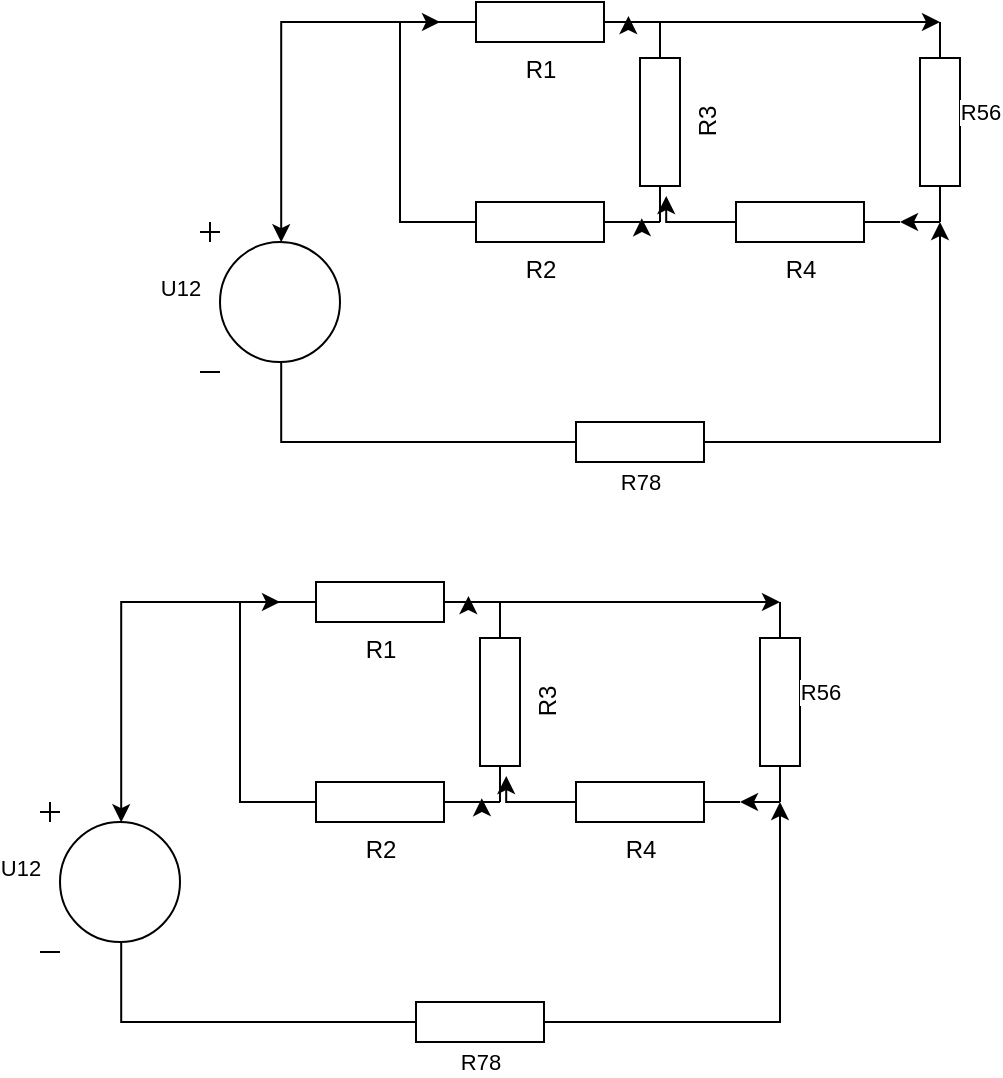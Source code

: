 <mxfile version="22.1.11" type="github">
  <diagram name="Page-1" id="339XkmLA1pPg-x-4NlNF">
    <mxGraphModel dx="879" dy="449" grid="1" gridSize="10" guides="1" tooltips="1" connect="1" arrows="1" fold="1" page="1" pageScale="1" pageWidth="850" pageHeight="1100" math="0" shadow="0">
      <root>
        <mxCell id="0" />
        <mxCell id="1" parent="0" />
        <mxCell id="kAc3U678Ay5j4QduvB6V-9" style="edgeStyle=orthogonalEdgeStyle;rounded=0;orthogonalLoop=1;jettySize=auto;html=1;endArrow=none;endFill=0;entryX=0.58;entryY=0.935;entryDx=0;entryDy=0;entryPerimeter=0;" parent="1" source="kAc3U678Ay5j4QduvB6V-1" target="kAc3U678Ay5j4QduvB6V-2" edge="1">
          <mxGeometry relative="1" as="geometry" />
        </mxCell>
        <mxCell id="kAc3U678Ay5j4QduvB6V-26" value="&lt;div&gt;U12&lt;/div&gt;" style="edgeLabel;html=1;align=center;verticalAlign=middle;resizable=0;points=[];" parent="kAc3U678Ay5j4QduvB6V-9" vertex="1" connectable="0">
          <mxGeometry x="0.609" y="-1" relative="1" as="geometry">
            <mxPoint x="-52" y="-71" as="offset" />
          </mxGeometry>
        </mxCell>
        <mxCell id="kAc3U678Ay5j4QduvB6V-1" value="" style="pointerEvents=1;verticalLabelPosition=bottom;shadow=0;dashed=0;align=center;html=1;verticalAlign=top;shape=mxgraph.electrical.resistors.resistor_1;" parent="1" vertex="1">
          <mxGeometry x="310" y="300" width="100" height="20" as="geometry" />
        </mxCell>
        <mxCell id="kAc3U678Ay5j4QduvB6V-2" value="" style="pointerEvents=1;verticalLabelPosition=bottom;shadow=0;dashed=0;align=center;html=1;verticalAlign=top;shape=mxgraph.electrical.signal_sources.dc_source_1;" parent="1" vertex="1">
          <mxGeometry x="140" y="200" width="70" height="75" as="geometry" />
        </mxCell>
        <mxCell id="kAc3U678Ay5j4QduvB6V-4" value="" style="pointerEvents=1;verticalLabelPosition=bottom;shadow=0;dashed=0;align=center;html=1;verticalAlign=top;shape=mxgraph.electrical.resistors.resistor_1;rotation=-90;" parent="1" vertex="1">
          <mxGeometry x="460" y="140" width="100" height="20" as="geometry" />
        </mxCell>
        <mxCell id="kAc3U678Ay5j4QduvB6V-5" value="&lt;div&gt;R4&lt;/div&gt;" style="pointerEvents=1;verticalLabelPosition=bottom;shadow=0;dashed=0;align=center;html=1;verticalAlign=top;shape=mxgraph.electrical.resistors.resistor_1;" parent="1" vertex="1">
          <mxGeometry x="390" y="190" width="100" height="20" as="geometry" />
        </mxCell>
        <mxCell id="kAc3U678Ay5j4QduvB6V-18" style="edgeStyle=orthogonalEdgeStyle;rounded=0;orthogonalLoop=1;jettySize=auto;html=1;exitX=1;exitY=0.5;exitDx=0;exitDy=0;exitPerimeter=0;entryX=1;entryY=0.5;entryDx=0;entryDy=0;entryPerimeter=0;" parent="1" source="kAc3U678Ay5j4QduvB6V-6" target="kAc3U678Ay5j4QduvB6V-4" edge="1">
          <mxGeometry relative="1" as="geometry">
            <mxPoint x="520" y="100.333" as="targetPoint" />
            <Array as="points">
              <mxPoint x="470" y="100" />
              <mxPoint x="470" y="100" />
            </Array>
          </mxGeometry>
        </mxCell>
        <mxCell id="kAc3U678Ay5j4QduvB6V-6" value="&lt;div&gt;R3&lt;/div&gt;" style="pointerEvents=1;verticalLabelPosition=bottom;shadow=0;dashed=0;align=center;html=1;verticalAlign=top;shape=mxgraph.electrical.resistors.resistor_1;rotation=-90;" parent="1" vertex="1">
          <mxGeometry x="320" y="140" width="100" height="20" as="geometry" />
        </mxCell>
        <mxCell id="kAc3U678Ay5j4QduvB6V-12" style="edgeStyle=orthogonalEdgeStyle;rounded=0;orthogonalLoop=1;jettySize=auto;html=1;entryX=0;entryY=0.5;entryDx=0;entryDy=0;entryPerimeter=0;exitX=0;exitY=0.5;exitDx=0;exitDy=0;exitPerimeter=0;" parent="1" source="kAc3U678Ay5j4QduvB6V-7" target="kAc3U678Ay5j4QduvB6V-8" edge="1">
          <mxGeometry relative="1" as="geometry">
            <mxPoint x="240" y="130" as="targetPoint" />
          </mxGeometry>
        </mxCell>
        <mxCell id="kAc3U678Ay5j4QduvB6V-7" value="&lt;div&gt;R2&lt;/div&gt;" style="pointerEvents=1;verticalLabelPosition=bottom;shadow=0;dashed=0;align=center;html=1;verticalAlign=top;shape=mxgraph.electrical.resistors.resistor_1;" parent="1" vertex="1">
          <mxGeometry x="260" y="190" width="100" height="20" as="geometry" />
        </mxCell>
        <mxCell id="kAc3U678Ay5j4QduvB6V-8" value="&lt;div&gt;R1&lt;/div&gt;" style="pointerEvents=1;verticalLabelPosition=bottom;shadow=0;dashed=0;align=center;html=1;verticalAlign=top;shape=mxgraph.electrical.resistors.resistor_1;" parent="1" vertex="1">
          <mxGeometry x="260" y="90" width="100" height="20" as="geometry" />
        </mxCell>
        <mxCell id="kAc3U678Ay5j4QduvB6V-11" style="edgeStyle=orthogonalEdgeStyle;rounded=0;orthogonalLoop=1;jettySize=auto;html=1;exitX=0;exitY=0.5;exitDx=0;exitDy=0;exitPerimeter=0;entryX=0.58;entryY=0.135;entryDx=0;entryDy=0;entryPerimeter=0;" parent="1" source="kAc3U678Ay5j4QduvB6V-8" target="kAc3U678Ay5j4QduvB6V-2" edge="1">
          <mxGeometry relative="1" as="geometry" />
        </mxCell>
        <mxCell id="kAc3U678Ay5j4QduvB6V-14" style="edgeStyle=orthogonalEdgeStyle;rounded=0;orthogonalLoop=1;jettySize=auto;html=1;exitX=1;exitY=0.5;exitDx=0;exitDy=0;exitPerimeter=0;entryX=1.03;entryY=-0.289;entryDx=0;entryDy=0;entryPerimeter=0;" parent="1" source="kAc3U678Ay5j4QduvB6V-6" target="kAc3U678Ay5j4QduvB6V-6" edge="1">
          <mxGeometry relative="1" as="geometry" />
        </mxCell>
        <mxCell id="kAc3U678Ay5j4QduvB6V-15" style="edgeStyle=orthogonalEdgeStyle;rounded=0;orthogonalLoop=1;jettySize=auto;html=1;exitX=0;exitY=0.5;exitDx=0;exitDy=0;exitPerimeter=0;entryX=0.019;entryY=0.044;entryDx=0;entryDy=0;entryPerimeter=0;" parent="1" source="kAc3U678Ay5j4QduvB6V-6" target="kAc3U678Ay5j4QduvB6V-6" edge="1">
          <mxGeometry relative="1" as="geometry" />
        </mxCell>
        <mxCell id="kAc3U678Ay5j4QduvB6V-17" style="edgeStyle=orthogonalEdgeStyle;rounded=0;orthogonalLoop=1;jettySize=auto;html=1;exitX=0;exitY=0.5;exitDx=0;exitDy=0;exitPerimeter=0;entryX=0.13;entryY=0.656;entryDx=0;entryDy=0;entryPerimeter=0;" parent="1" source="kAc3U678Ay5j4QduvB6V-5" target="kAc3U678Ay5j4QduvB6V-6" edge="1">
          <mxGeometry relative="1" as="geometry" />
        </mxCell>
        <mxCell id="kAc3U678Ay5j4QduvB6V-20" style="edgeStyle=orthogonalEdgeStyle;rounded=0;orthogonalLoop=1;jettySize=auto;html=1;exitX=0;exitY=0.5;exitDx=0;exitDy=0;exitPerimeter=0;entryX=1;entryY=0.5;entryDx=0;entryDy=0;entryPerimeter=0;" parent="1" source="kAc3U678Ay5j4QduvB6V-4" target="kAc3U678Ay5j4QduvB6V-5" edge="1">
          <mxGeometry relative="1" as="geometry" />
        </mxCell>
        <mxCell id="kAc3U678Ay5j4QduvB6V-21" style="edgeStyle=orthogonalEdgeStyle;rounded=0;orthogonalLoop=1;jettySize=auto;html=1;exitX=1;exitY=0.5;exitDx=0;exitDy=0;exitPerimeter=0;entryX=0;entryY=0.5;entryDx=0;entryDy=0;entryPerimeter=0;" parent="1" source="kAc3U678Ay5j4QduvB6V-1" target="kAc3U678Ay5j4QduvB6V-4" edge="1">
          <mxGeometry relative="1" as="geometry" />
        </mxCell>
        <mxCell id="kAc3U678Ay5j4QduvB6V-23" value="R78" style="edgeLabel;html=1;align=center;verticalAlign=middle;resizable=0;points=[];" parent="kAc3U678Ay5j4QduvB6V-21" vertex="1" connectable="0">
          <mxGeometry x="-0.504" y="1" relative="1" as="geometry">
            <mxPoint x="-102" y="21" as="offset" />
          </mxGeometry>
        </mxCell>
        <mxCell id="kAc3U678Ay5j4QduvB6V-25" value="&lt;div&gt;R56&lt;/div&gt;" style="edgeLabel;html=1;align=center;verticalAlign=middle;resizable=0;points=[];" parent="kAc3U678Ay5j4QduvB6V-21" vertex="1" connectable="0">
          <mxGeometry x="0.79" y="-2" relative="1" as="geometry">
            <mxPoint x="18" y="-77" as="offset" />
          </mxGeometry>
        </mxCell>
        <mxCell id="o4Xmm3pkzXx5LNzKFWfN-1" style="edgeStyle=orthogonalEdgeStyle;rounded=0;orthogonalLoop=1;jettySize=auto;html=1;endArrow=none;endFill=0;entryX=0.58;entryY=0.935;entryDx=0;entryDy=0;entryPerimeter=0;" edge="1" parent="1" source="o4Xmm3pkzXx5LNzKFWfN-3" target="o4Xmm3pkzXx5LNzKFWfN-4">
          <mxGeometry relative="1" as="geometry" />
        </mxCell>
        <mxCell id="o4Xmm3pkzXx5LNzKFWfN-2" value="&lt;div&gt;U12&lt;/div&gt;" style="edgeLabel;html=1;align=center;verticalAlign=middle;resizable=0;points=[];" vertex="1" connectable="0" parent="o4Xmm3pkzXx5LNzKFWfN-1">
          <mxGeometry x="0.609" y="-1" relative="1" as="geometry">
            <mxPoint x="-52" y="-71" as="offset" />
          </mxGeometry>
        </mxCell>
        <mxCell id="o4Xmm3pkzXx5LNzKFWfN-3" value="" style="pointerEvents=1;verticalLabelPosition=bottom;shadow=0;dashed=0;align=center;html=1;verticalAlign=top;shape=mxgraph.electrical.resistors.resistor_1;" vertex="1" parent="1">
          <mxGeometry x="230" y="590" width="100" height="20" as="geometry" />
        </mxCell>
        <mxCell id="o4Xmm3pkzXx5LNzKFWfN-4" value="" style="pointerEvents=1;verticalLabelPosition=bottom;shadow=0;dashed=0;align=center;html=1;verticalAlign=top;shape=mxgraph.electrical.signal_sources.dc_source_1;" vertex="1" parent="1">
          <mxGeometry x="60" y="490" width="70" height="75" as="geometry" />
        </mxCell>
        <mxCell id="o4Xmm3pkzXx5LNzKFWfN-5" value="" style="pointerEvents=1;verticalLabelPosition=bottom;shadow=0;dashed=0;align=center;html=1;verticalAlign=top;shape=mxgraph.electrical.resistors.resistor_1;rotation=-90;" vertex="1" parent="1">
          <mxGeometry x="380" y="430" width="100" height="20" as="geometry" />
        </mxCell>
        <mxCell id="o4Xmm3pkzXx5LNzKFWfN-6" value="&lt;div&gt;R4&lt;/div&gt;" style="pointerEvents=1;verticalLabelPosition=bottom;shadow=0;dashed=0;align=center;html=1;verticalAlign=top;shape=mxgraph.electrical.resistors.resistor_1;" vertex="1" parent="1">
          <mxGeometry x="310" y="480" width="100" height="20" as="geometry" />
        </mxCell>
        <mxCell id="o4Xmm3pkzXx5LNzKFWfN-7" style="edgeStyle=orthogonalEdgeStyle;rounded=0;orthogonalLoop=1;jettySize=auto;html=1;exitX=1;exitY=0.5;exitDx=0;exitDy=0;exitPerimeter=0;entryX=1;entryY=0.5;entryDx=0;entryDy=0;entryPerimeter=0;" edge="1" parent="1" source="o4Xmm3pkzXx5LNzKFWfN-8" target="o4Xmm3pkzXx5LNzKFWfN-5">
          <mxGeometry relative="1" as="geometry">
            <mxPoint x="440" y="390.333" as="targetPoint" />
            <Array as="points">
              <mxPoint x="390" y="390" />
              <mxPoint x="390" y="390" />
            </Array>
          </mxGeometry>
        </mxCell>
        <mxCell id="o4Xmm3pkzXx5LNzKFWfN-8" value="&lt;div&gt;R3&lt;/div&gt;" style="pointerEvents=1;verticalLabelPosition=bottom;shadow=0;dashed=0;align=center;html=1;verticalAlign=top;shape=mxgraph.electrical.resistors.resistor_1;rotation=-90;" vertex="1" parent="1">
          <mxGeometry x="240" y="430" width="100" height="20" as="geometry" />
        </mxCell>
        <mxCell id="o4Xmm3pkzXx5LNzKFWfN-9" style="edgeStyle=orthogonalEdgeStyle;rounded=0;orthogonalLoop=1;jettySize=auto;html=1;entryX=0;entryY=0.5;entryDx=0;entryDy=0;entryPerimeter=0;exitX=0;exitY=0.5;exitDx=0;exitDy=0;exitPerimeter=0;" edge="1" parent="1" source="o4Xmm3pkzXx5LNzKFWfN-10" target="o4Xmm3pkzXx5LNzKFWfN-11">
          <mxGeometry relative="1" as="geometry">
            <mxPoint x="160" y="420" as="targetPoint" />
          </mxGeometry>
        </mxCell>
        <mxCell id="o4Xmm3pkzXx5LNzKFWfN-10" value="&lt;div&gt;R2&lt;/div&gt;" style="pointerEvents=1;verticalLabelPosition=bottom;shadow=0;dashed=0;align=center;html=1;verticalAlign=top;shape=mxgraph.electrical.resistors.resistor_1;" vertex="1" parent="1">
          <mxGeometry x="180" y="480" width="100" height="20" as="geometry" />
        </mxCell>
        <mxCell id="o4Xmm3pkzXx5LNzKFWfN-11" value="&lt;div&gt;R1&lt;/div&gt;" style="pointerEvents=1;verticalLabelPosition=bottom;shadow=0;dashed=0;align=center;html=1;verticalAlign=top;shape=mxgraph.electrical.resistors.resistor_1;" vertex="1" parent="1">
          <mxGeometry x="180" y="380" width="100" height="20" as="geometry" />
        </mxCell>
        <mxCell id="o4Xmm3pkzXx5LNzKFWfN-12" style="edgeStyle=orthogonalEdgeStyle;rounded=0;orthogonalLoop=1;jettySize=auto;html=1;exitX=0;exitY=0.5;exitDx=0;exitDy=0;exitPerimeter=0;entryX=0.58;entryY=0.135;entryDx=0;entryDy=0;entryPerimeter=0;" edge="1" parent="1" source="o4Xmm3pkzXx5LNzKFWfN-11" target="o4Xmm3pkzXx5LNzKFWfN-4">
          <mxGeometry relative="1" as="geometry" />
        </mxCell>
        <mxCell id="o4Xmm3pkzXx5LNzKFWfN-13" style="edgeStyle=orthogonalEdgeStyle;rounded=0;orthogonalLoop=1;jettySize=auto;html=1;exitX=1;exitY=0.5;exitDx=0;exitDy=0;exitPerimeter=0;entryX=1.03;entryY=-0.289;entryDx=0;entryDy=0;entryPerimeter=0;" edge="1" parent="1" source="o4Xmm3pkzXx5LNzKFWfN-8" target="o4Xmm3pkzXx5LNzKFWfN-8">
          <mxGeometry relative="1" as="geometry" />
        </mxCell>
        <mxCell id="o4Xmm3pkzXx5LNzKFWfN-14" style="edgeStyle=orthogonalEdgeStyle;rounded=0;orthogonalLoop=1;jettySize=auto;html=1;exitX=0;exitY=0.5;exitDx=0;exitDy=0;exitPerimeter=0;entryX=0.019;entryY=0.044;entryDx=0;entryDy=0;entryPerimeter=0;" edge="1" parent="1" source="o4Xmm3pkzXx5LNzKFWfN-8" target="o4Xmm3pkzXx5LNzKFWfN-8">
          <mxGeometry relative="1" as="geometry" />
        </mxCell>
        <mxCell id="o4Xmm3pkzXx5LNzKFWfN-15" style="edgeStyle=orthogonalEdgeStyle;rounded=0;orthogonalLoop=1;jettySize=auto;html=1;exitX=0;exitY=0.5;exitDx=0;exitDy=0;exitPerimeter=0;entryX=0.13;entryY=0.656;entryDx=0;entryDy=0;entryPerimeter=0;" edge="1" parent="1" source="o4Xmm3pkzXx5LNzKFWfN-6" target="o4Xmm3pkzXx5LNzKFWfN-8">
          <mxGeometry relative="1" as="geometry" />
        </mxCell>
        <mxCell id="o4Xmm3pkzXx5LNzKFWfN-16" style="edgeStyle=orthogonalEdgeStyle;rounded=0;orthogonalLoop=1;jettySize=auto;html=1;exitX=0;exitY=0.5;exitDx=0;exitDy=0;exitPerimeter=0;entryX=1;entryY=0.5;entryDx=0;entryDy=0;entryPerimeter=0;" edge="1" parent="1" source="o4Xmm3pkzXx5LNzKFWfN-5" target="o4Xmm3pkzXx5LNzKFWfN-6">
          <mxGeometry relative="1" as="geometry" />
        </mxCell>
        <mxCell id="o4Xmm3pkzXx5LNzKFWfN-17" style="edgeStyle=orthogonalEdgeStyle;rounded=0;orthogonalLoop=1;jettySize=auto;html=1;exitX=1;exitY=0.5;exitDx=0;exitDy=0;exitPerimeter=0;entryX=0;entryY=0.5;entryDx=0;entryDy=0;entryPerimeter=0;" edge="1" parent="1" source="o4Xmm3pkzXx5LNzKFWfN-3" target="o4Xmm3pkzXx5LNzKFWfN-5">
          <mxGeometry relative="1" as="geometry" />
        </mxCell>
        <mxCell id="o4Xmm3pkzXx5LNzKFWfN-18" value="R78" style="edgeLabel;html=1;align=center;verticalAlign=middle;resizable=0;points=[];" vertex="1" connectable="0" parent="o4Xmm3pkzXx5LNzKFWfN-17">
          <mxGeometry x="-0.504" y="1" relative="1" as="geometry">
            <mxPoint x="-102" y="21" as="offset" />
          </mxGeometry>
        </mxCell>
        <mxCell id="o4Xmm3pkzXx5LNzKFWfN-19" value="&lt;div&gt;R56&lt;/div&gt;" style="edgeLabel;html=1;align=center;verticalAlign=middle;resizable=0;points=[];" vertex="1" connectable="0" parent="o4Xmm3pkzXx5LNzKFWfN-17">
          <mxGeometry x="0.79" y="-2" relative="1" as="geometry">
            <mxPoint x="18" y="-77" as="offset" />
          </mxGeometry>
        </mxCell>
      </root>
    </mxGraphModel>
  </diagram>
</mxfile>

